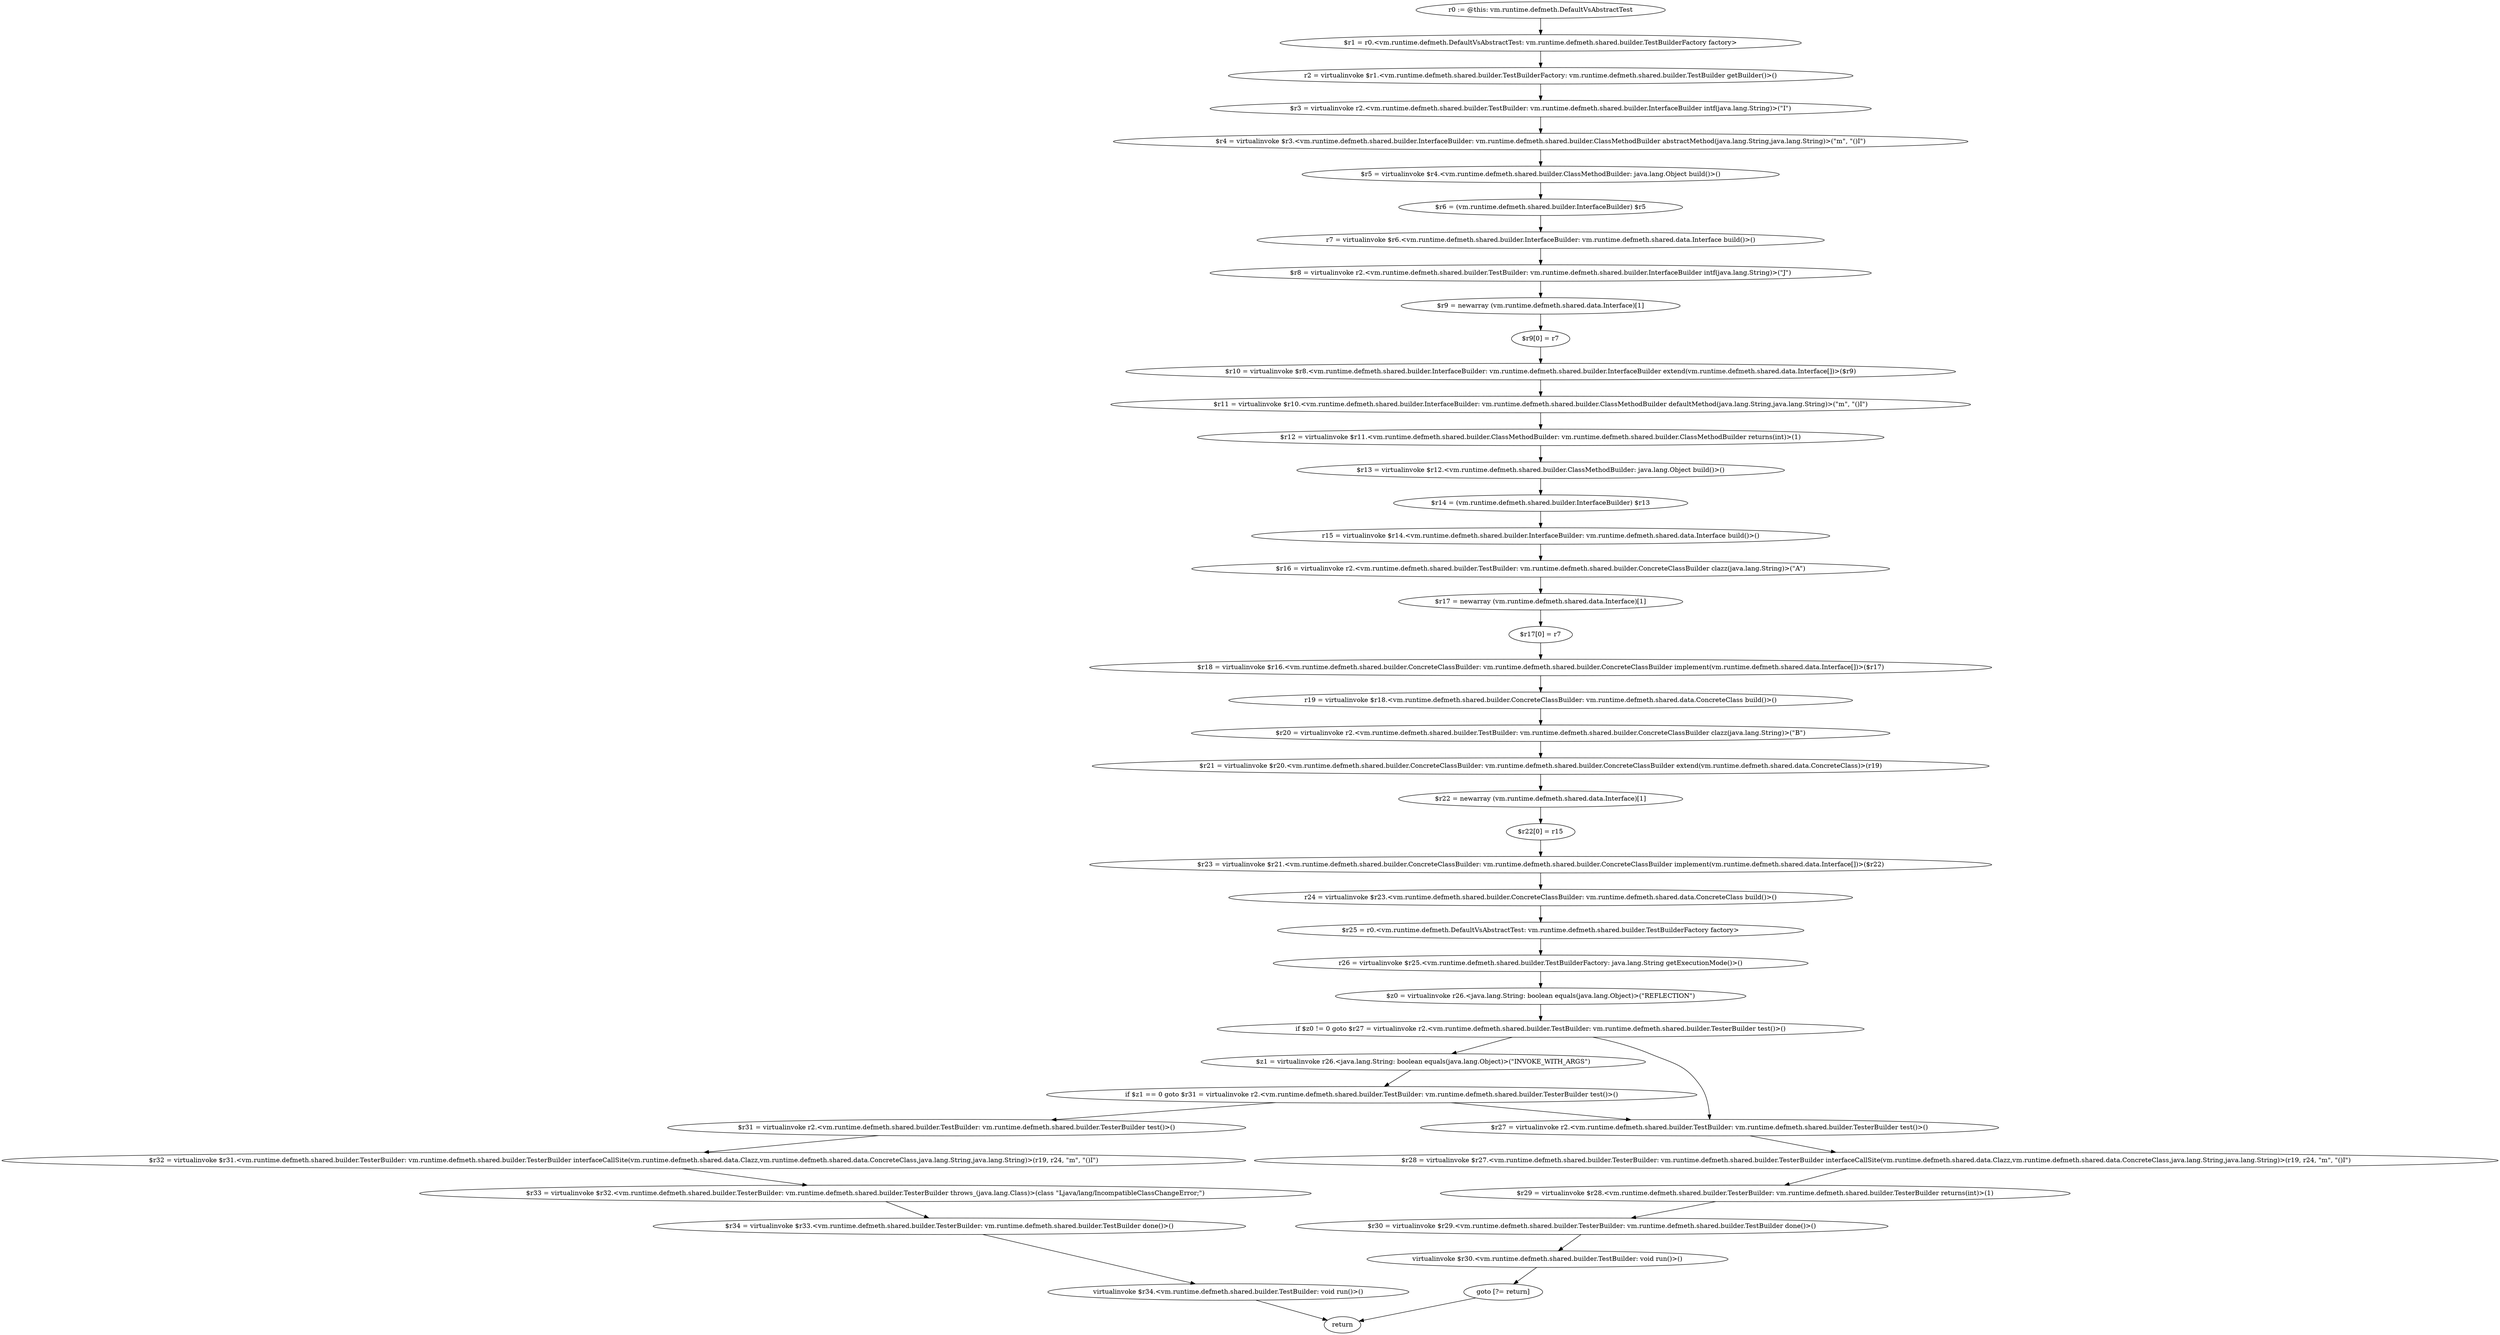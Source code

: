 digraph "unitGraph" {
    "r0 := @this: vm.runtime.defmeth.DefaultVsAbstractTest"
    "$r1 = r0.<vm.runtime.defmeth.DefaultVsAbstractTest: vm.runtime.defmeth.shared.builder.TestBuilderFactory factory>"
    "r2 = virtualinvoke $r1.<vm.runtime.defmeth.shared.builder.TestBuilderFactory: vm.runtime.defmeth.shared.builder.TestBuilder getBuilder()>()"
    "$r3 = virtualinvoke r2.<vm.runtime.defmeth.shared.builder.TestBuilder: vm.runtime.defmeth.shared.builder.InterfaceBuilder intf(java.lang.String)>(\"I\")"
    "$r4 = virtualinvoke $r3.<vm.runtime.defmeth.shared.builder.InterfaceBuilder: vm.runtime.defmeth.shared.builder.ClassMethodBuilder abstractMethod(java.lang.String,java.lang.String)>(\"m\", \"()I\")"
    "$r5 = virtualinvoke $r4.<vm.runtime.defmeth.shared.builder.ClassMethodBuilder: java.lang.Object build()>()"
    "$r6 = (vm.runtime.defmeth.shared.builder.InterfaceBuilder) $r5"
    "r7 = virtualinvoke $r6.<vm.runtime.defmeth.shared.builder.InterfaceBuilder: vm.runtime.defmeth.shared.data.Interface build()>()"
    "$r8 = virtualinvoke r2.<vm.runtime.defmeth.shared.builder.TestBuilder: vm.runtime.defmeth.shared.builder.InterfaceBuilder intf(java.lang.String)>(\"J\")"
    "$r9 = newarray (vm.runtime.defmeth.shared.data.Interface)[1]"
    "$r9[0] = r7"
    "$r10 = virtualinvoke $r8.<vm.runtime.defmeth.shared.builder.InterfaceBuilder: vm.runtime.defmeth.shared.builder.InterfaceBuilder extend(vm.runtime.defmeth.shared.data.Interface[])>($r9)"
    "$r11 = virtualinvoke $r10.<vm.runtime.defmeth.shared.builder.InterfaceBuilder: vm.runtime.defmeth.shared.builder.ClassMethodBuilder defaultMethod(java.lang.String,java.lang.String)>(\"m\", \"()I\")"
    "$r12 = virtualinvoke $r11.<vm.runtime.defmeth.shared.builder.ClassMethodBuilder: vm.runtime.defmeth.shared.builder.ClassMethodBuilder returns(int)>(1)"
    "$r13 = virtualinvoke $r12.<vm.runtime.defmeth.shared.builder.ClassMethodBuilder: java.lang.Object build()>()"
    "$r14 = (vm.runtime.defmeth.shared.builder.InterfaceBuilder) $r13"
    "r15 = virtualinvoke $r14.<vm.runtime.defmeth.shared.builder.InterfaceBuilder: vm.runtime.defmeth.shared.data.Interface build()>()"
    "$r16 = virtualinvoke r2.<vm.runtime.defmeth.shared.builder.TestBuilder: vm.runtime.defmeth.shared.builder.ConcreteClassBuilder clazz(java.lang.String)>(\"A\")"
    "$r17 = newarray (vm.runtime.defmeth.shared.data.Interface)[1]"
    "$r17[0] = r7"
    "$r18 = virtualinvoke $r16.<vm.runtime.defmeth.shared.builder.ConcreteClassBuilder: vm.runtime.defmeth.shared.builder.ConcreteClassBuilder implement(vm.runtime.defmeth.shared.data.Interface[])>($r17)"
    "r19 = virtualinvoke $r18.<vm.runtime.defmeth.shared.builder.ConcreteClassBuilder: vm.runtime.defmeth.shared.data.ConcreteClass build()>()"
    "$r20 = virtualinvoke r2.<vm.runtime.defmeth.shared.builder.TestBuilder: vm.runtime.defmeth.shared.builder.ConcreteClassBuilder clazz(java.lang.String)>(\"B\")"
    "$r21 = virtualinvoke $r20.<vm.runtime.defmeth.shared.builder.ConcreteClassBuilder: vm.runtime.defmeth.shared.builder.ConcreteClassBuilder extend(vm.runtime.defmeth.shared.data.ConcreteClass)>(r19)"
    "$r22 = newarray (vm.runtime.defmeth.shared.data.Interface)[1]"
    "$r22[0] = r15"
    "$r23 = virtualinvoke $r21.<vm.runtime.defmeth.shared.builder.ConcreteClassBuilder: vm.runtime.defmeth.shared.builder.ConcreteClassBuilder implement(vm.runtime.defmeth.shared.data.Interface[])>($r22)"
    "r24 = virtualinvoke $r23.<vm.runtime.defmeth.shared.builder.ConcreteClassBuilder: vm.runtime.defmeth.shared.data.ConcreteClass build()>()"
    "$r25 = r0.<vm.runtime.defmeth.DefaultVsAbstractTest: vm.runtime.defmeth.shared.builder.TestBuilderFactory factory>"
    "r26 = virtualinvoke $r25.<vm.runtime.defmeth.shared.builder.TestBuilderFactory: java.lang.String getExecutionMode()>()"
    "$z0 = virtualinvoke r26.<java.lang.String: boolean equals(java.lang.Object)>(\"REFLECTION\")"
    "if $z0 != 0 goto $r27 = virtualinvoke r2.<vm.runtime.defmeth.shared.builder.TestBuilder: vm.runtime.defmeth.shared.builder.TesterBuilder test()>()"
    "$z1 = virtualinvoke r26.<java.lang.String: boolean equals(java.lang.Object)>(\"INVOKE_WITH_ARGS\")"
    "if $z1 == 0 goto $r31 = virtualinvoke r2.<vm.runtime.defmeth.shared.builder.TestBuilder: vm.runtime.defmeth.shared.builder.TesterBuilder test()>()"
    "$r27 = virtualinvoke r2.<vm.runtime.defmeth.shared.builder.TestBuilder: vm.runtime.defmeth.shared.builder.TesterBuilder test()>()"
    "$r28 = virtualinvoke $r27.<vm.runtime.defmeth.shared.builder.TesterBuilder: vm.runtime.defmeth.shared.builder.TesterBuilder interfaceCallSite(vm.runtime.defmeth.shared.data.Clazz,vm.runtime.defmeth.shared.data.ConcreteClass,java.lang.String,java.lang.String)>(r19, r24, \"m\", \"()I\")"
    "$r29 = virtualinvoke $r28.<vm.runtime.defmeth.shared.builder.TesterBuilder: vm.runtime.defmeth.shared.builder.TesterBuilder returns(int)>(1)"
    "$r30 = virtualinvoke $r29.<vm.runtime.defmeth.shared.builder.TesterBuilder: vm.runtime.defmeth.shared.builder.TestBuilder done()>()"
    "virtualinvoke $r30.<vm.runtime.defmeth.shared.builder.TestBuilder: void run()>()"
    "goto [?= return]"
    "$r31 = virtualinvoke r2.<vm.runtime.defmeth.shared.builder.TestBuilder: vm.runtime.defmeth.shared.builder.TesterBuilder test()>()"
    "$r32 = virtualinvoke $r31.<vm.runtime.defmeth.shared.builder.TesterBuilder: vm.runtime.defmeth.shared.builder.TesterBuilder interfaceCallSite(vm.runtime.defmeth.shared.data.Clazz,vm.runtime.defmeth.shared.data.ConcreteClass,java.lang.String,java.lang.String)>(r19, r24, \"m\", \"()I\")"
    "$r33 = virtualinvoke $r32.<vm.runtime.defmeth.shared.builder.TesterBuilder: vm.runtime.defmeth.shared.builder.TesterBuilder throws_(java.lang.Class)>(class \"Ljava/lang/IncompatibleClassChangeError;\")"
    "$r34 = virtualinvoke $r33.<vm.runtime.defmeth.shared.builder.TesterBuilder: vm.runtime.defmeth.shared.builder.TestBuilder done()>()"
    "virtualinvoke $r34.<vm.runtime.defmeth.shared.builder.TestBuilder: void run()>()"
    "return"
    "r0 := @this: vm.runtime.defmeth.DefaultVsAbstractTest"->"$r1 = r0.<vm.runtime.defmeth.DefaultVsAbstractTest: vm.runtime.defmeth.shared.builder.TestBuilderFactory factory>";
    "$r1 = r0.<vm.runtime.defmeth.DefaultVsAbstractTest: vm.runtime.defmeth.shared.builder.TestBuilderFactory factory>"->"r2 = virtualinvoke $r1.<vm.runtime.defmeth.shared.builder.TestBuilderFactory: vm.runtime.defmeth.shared.builder.TestBuilder getBuilder()>()";
    "r2 = virtualinvoke $r1.<vm.runtime.defmeth.shared.builder.TestBuilderFactory: vm.runtime.defmeth.shared.builder.TestBuilder getBuilder()>()"->"$r3 = virtualinvoke r2.<vm.runtime.defmeth.shared.builder.TestBuilder: vm.runtime.defmeth.shared.builder.InterfaceBuilder intf(java.lang.String)>(\"I\")";
    "$r3 = virtualinvoke r2.<vm.runtime.defmeth.shared.builder.TestBuilder: vm.runtime.defmeth.shared.builder.InterfaceBuilder intf(java.lang.String)>(\"I\")"->"$r4 = virtualinvoke $r3.<vm.runtime.defmeth.shared.builder.InterfaceBuilder: vm.runtime.defmeth.shared.builder.ClassMethodBuilder abstractMethod(java.lang.String,java.lang.String)>(\"m\", \"()I\")";
    "$r4 = virtualinvoke $r3.<vm.runtime.defmeth.shared.builder.InterfaceBuilder: vm.runtime.defmeth.shared.builder.ClassMethodBuilder abstractMethod(java.lang.String,java.lang.String)>(\"m\", \"()I\")"->"$r5 = virtualinvoke $r4.<vm.runtime.defmeth.shared.builder.ClassMethodBuilder: java.lang.Object build()>()";
    "$r5 = virtualinvoke $r4.<vm.runtime.defmeth.shared.builder.ClassMethodBuilder: java.lang.Object build()>()"->"$r6 = (vm.runtime.defmeth.shared.builder.InterfaceBuilder) $r5";
    "$r6 = (vm.runtime.defmeth.shared.builder.InterfaceBuilder) $r5"->"r7 = virtualinvoke $r6.<vm.runtime.defmeth.shared.builder.InterfaceBuilder: vm.runtime.defmeth.shared.data.Interface build()>()";
    "r7 = virtualinvoke $r6.<vm.runtime.defmeth.shared.builder.InterfaceBuilder: vm.runtime.defmeth.shared.data.Interface build()>()"->"$r8 = virtualinvoke r2.<vm.runtime.defmeth.shared.builder.TestBuilder: vm.runtime.defmeth.shared.builder.InterfaceBuilder intf(java.lang.String)>(\"J\")";
    "$r8 = virtualinvoke r2.<vm.runtime.defmeth.shared.builder.TestBuilder: vm.runtime.defmeth.shared.builder.InterfaceBuilder intf(java.lang.String)>(\"J\")"->"$r9 = newarray (vm.runtime.defmeth.shared.data.Interface)[1]";
    "$r9 = newarray (vm.runtime.defmeth.shared.data.Interface)[1]"->"$r9[0] = r7";
    "$r9[0] = r7"->"$r10 = virtualinvoke $r8.<vm.runtime.defmeth.shared.builder.InterfaceBuilder: vm.runtime.defmeth.shared.builder.InterfaceBuilder extend(vm.runtime.defmeth.shared.data.Interface[])>($r9)";
    "$r10 = virtualinvoke $r8.<vm.runtime.defmeth.shared.builder.InterfaceBuilder: vm.runtime.defmeth.shared.builder.InterfaceBuilder extend(vm.runtime.defmeth.shared.data.Interface[])>($r9)"->"$r11 = virtualinvoke $r10.<vm.runtime.defmeth.shared.builder.InterfaceBuilder: vm.runtime.defmeth.shared.builder.ClassMethodBuilder defaultMethod(java.lang.String,java.lang.String)>(\"m\", \"()I\")";
    "$r11 = virtualinvoke $r10.<vm.runtime.defmeth.shared.builder.InterfaceBuilder: vm.runtime.defmeth.shared.builder.ClassMethodBuilder defaultMethod(java.lang.String,java.lang.String)>(\"m\", \"()I\")"->"$r12 = virtualinvoke $r11.<vm.runtime.defmeth.shared.builder.ClassMethodBuilder: vm.runtime.defmeth.shared.builder.ClassMethodBuilder returns(int)>(1)";
    "$r12 = virtualinvoke $r11.<vm.runtime.defmeth.shared.builder.ClassMethodBuilder: vm.runtime.defmeth.shared.builder.ClassMethodBuilder returns(int)>(1)"->"$r13 = virtualinvoke $r12.<vm.runtime.defmeth.shared.builder.ClassMethodBuilder: java.lang.Object build()>()";
    "$r13 = virtualinvoke $r12.<vm.runtime.defmeth.shared.builder.ClassMethodBuilder: java.lang.Object build()>()"->"$r14 = (vm.runtime.defmeth.shared.builder.InterfaceBuilder) $r13";
    "$r14 = (vm.runtime.defmeth.shared.builder.InterfaceBuilder) $r13"->"r15 = virtualinvoke $r14.<vm.runtime.defmeth.shared.builder.InterfaceBuilder: vm.runtime.defmeth.shared.data.Interface build()>()";
    "r15 = virtualinvoke $r14.<vm.runtime.defmeth.shared.builder.InterfaceBuilder: vm.runtime.defmeth.shared.data.Interface build()>()"->"$r16 = virtualinvoke r2.<vm.runtime.defmeth.shared.builder.TestBuilder: vm.runtime.defmeth.shared.builder.ConcreteClassBuilder clazz(java.lang.String)>(\"A\")";
    "$r16 = virtualinvoke r2.<vm.runtime.defmeth.shared.builder.TestBuilder: vm.runtime.defmeth.shared.builder.ConcreteClassBuilder clazz(java.lang.String)>(\"A\")"->"$r17 = newarray (vm.runtime.defmeth.shared.data.Interface)[1]";
    "$r17 = newarray (vm.runtime.defmeth.shared.data.Interface)[1]"->"$r17[0] = r7";
    "$r17[0] = r7"->"$r18 = virtualinvoke $r16.<vm.runtime.defmeth.shared.builder.ConcreteClassBuilder: vm.runtime.defmeth.shared.builder.ConcreteClassBuilder implement(vm.runtime.defmeth.shared.data.Interface[])>($r17)";
    "$r18 = virtualinvoke $r16.<vm.runtime.defmeth.shared.builder.ConcreteClassBuilder: vm.runtime.defmeth.shared.builder.ConcreteClassBuilder implement(vm.runtime.defmeth.shared.data.Interface[])>($r17)"->"r19 = virtualinvoke $r18.<vm.runtime.defmeth.shared.builder.ConcreteClassBuilder: vm.runtime.defmeth.shared.data.ConcreteClass build()>()";
    "r19 = virtualinvoke $r18.<vm.runtime.defmeth.shared.builder.ConcreteClassBuilder: vm.runtime.defmeth.shared.data.ConcreteClass build()>()"->"$r20 = virtualinvoke r2.<vm.runtime.defmeth.shared.builder.TestBuilder: vm.runtime.defmeth.shared.builder.ConcreteClassBuilder clazz(java.lang.String)>(\"B\")";
    "$r20 = virtualinvoke r2.<vm.runtime.defmeth.shared.builder.TestBuilder: vm.runtime.defmeth.shared.builder.ConcreteClassBuilder clazz(java.lang.String)>(\"B\")"->"$r21 = virtualinvoke $r20.<vm.runtime.defmeth.shared.builder.ConcreteClassBuilder: vm.runtime.defmeth.shared.builder.ConcreteClassBuilder extend(vm.runtime.defmeth.shared.data.ConcreteClass)>(r19)";
    "$r21 = virtualinvoke $r20.<vm.runtime.defmeth.shared.builder.ConcreteClassBuilder: vm.runtime.defmeth.shared.builder.ConcreteClassBuilder extend(vm.runtime.defmeth.shared.data.ConcreteClass)>(r19)"->"$r22 = newarray (vm.runtime.defmeth.shared.data.Interface)[1]";
    "$r22 = newarray (vm.runtime.defmeth.shared.data.Interface)[1]"->"$r22[0] = r15";
    "$r22[0] = r15"->"$r23 = virtualinvoke $r21.<vm.runtime.defmeth.shared.builder.ConcreteClassBuilder: vm.runtime.defmeth.shared.builder.ConcreteClassBuilder implement(vm.runtime.defmeth.shared.data.Interface[])>($r22)";
    "$r23 = virtualinvoke $r21.<vm.runtime.defmeth.shared.builder.ConcreteClassBuilder: vm.runtime.defmeth.shared.builder.ConcreteClassBuilder implement(vm.runtime.defmeth.shared.data.Interface[])>($r22)"->"r24 = virtualinvoke $r23.<vm.runtime.defmeth.shared.builder.ConcreteClassBuilder: vm.runtime.defmeth.shared.data.ConcreteClass build()>()";
    "r24 = virtualinvoke $r23.<vm.runtime.defmeth.shared.builder.ConcreteClassBuilder: vm.runtime.defmeth.shared.data.ConcreteClass build()>()"->"$r25 = r0.<vm.runtime.defmeth.DefaultVsAbstractTest: vm.runtime.defmeth.shared.builder.TestBuilderFactory factory>";
    "$r25 = r0.<vm.runtime.defmeth.DefaultVsAbstractTest: vm.runtime.defmeth.shared.builder.TestBuilderFactory factory>"->"r26 = virtualinvoke $r25.<vm.runtime.defmeth.shared.builder.TestBuilderFactory: java.lang.String getExecutionMode()>()";
    "r26 = virtualinvoke $r25.<vm.runtime.defmeth.shared.builder.TestBuilderFactory: java.lang.String getExecutionMode()>()"->"$z0 = virtualinvoke r26.<java.lang.String: boolean equals(java.lang.Object)>(\"REFLECTION\")";
    "$z0 = virtualinvoke r26.<java.lang.String: boolean equals(java.lang.Object)>(\"REFLECTION\")"->"if $z0 != 0 goto $r27 = virtualinvoke r2.<vm.runtime.defmeth.shared.builder.TestBuilder: vm.runtime.defmeth.shared.builder.TesterBuilder test()>()";
    "if $z0 != 0 goto $r27 = virtualinvoke r2.<vm.runtime.defmeth.shared.builder.TestBuilder: vm.runtime.defmeth.shared.builder.TesterBuilder test()>()"->"$z1 = virtualinvoke r26.<java.lang.String: boolean equals(java.lang.Object)>(\"INVOKE_WITH_ARGS\")";
    "if $z0 != 0 goto $r27 = virtualinvoke r2.<vm.runtime.defmeth.shared.builder.TestBuilder: vm.runtime.defmeth.shared.builder.TesterBuilder test()>()"->"$r27 = virtualinvoke r2.<vm.runtime.defmeth.shared.builder.TestBuilder: vm.runtime.defmeth.shared.builder.TesterBuilder test()>()";
    "$z1 = virtualinvoke r26.<java.lang.String: boolean equals(java.lang.Object)>(\"INVOKE_WITH_ARGS\")"->"if $z1 == 0 goto $r31 = virtualinvoke r2.<vm.runtime.defmeth.shared.builder.TestBuilder: vm.runtime.defmeth.shared.builder.TesterBuilder test()>()";
    "if $z1 == 0 goto $r31 = virtualinvoke r2.<vm.runtime.defmeth.shared.builder.TestBuilder: vm.runtime.defmeth.shared.builder.TesterBuilder test()>()"->"$r27 = virtualinvoke r2.<vm.runtime.defmeth.shared.builder.TestBuilder: vm.runtime.defmeth.shared.builder.TesterBuilder test()>()";
    "if $z1 == 0 goto $r31 = virtualinvoke r2.<vm.runtime.defmeth.shared.builder.TestBuilder: vm.runtime.defmeth.shared.builder.TesterBuilder test()>()"->"$r31 = virtualinvoke r2.<vm.runtime.defmeth.shared.builder.TestBuilder: vm.runtime.defmeth.shared.builder.TesterBuilder test()>()";
    "$r27 = virtualinvoke r2.<vm.runtime.defmeth.shared.builder.TestBuilder: vm.runtime.defmeth.shared.builder.TesterBuilder test()>()"->"$r28 = virtualinvoke $r27.<vm.runtime.defmeth.shared.builder.TesterBuilder: vm.runtime.defmeth.shared.builder.TesterBuilder interfaceCallSite(vm.runtime.defmeth.shared.data.Clazz,vm.runtime.defmeth.shared.data.ConcreteClass,java.lang.String,java.lang.String)>(r19, r24, \"m\", \"()I\")";
    "$r28 = virtualinvoke $r27.<vm.runtime.defmeth.shared.builder.TesterBuilder: vm.runtime.defmeth.shared.builder.TesterBuilder interfaceCallSite(vm.runtime.defmeth.shared.data.Clazz,vm.runtime.defmeth.shared.data.ConcreteClass,java.lang.String,java.lang.String)>(r19, r24, \"m\", \"()I\")"->"$r29 = virtualinvoke $r28.<vm.runtime.defmeth.shared.builder.TesterBuilder: vm.runtime.defmeth.shared.builder.TesterBuilder returns(int)>(1)";
    "$r29 = virtualinvoke $r28.<vm.runtime.defmeth.shared.builder.TesterBuilder: vm.runtime.defmeth.shared.builder.TesterBuilder returns(int)>(1)"->"$r30 = virtualinvoke $r29.<vm.runtime.defmeth.shared.builder.TesterBuilder: vm.runtime.defmeth.shared.builder.TestBuilder done()>()";
    "$r30 = virtualinvoke $r29.<vm.runtime.defmeth.shared.builder.TesterBuilder: vm.runtime.defmeth.shared.builder.TestBuilder done()>()"->"virtualinvoke $r30.<vm.runtime.defmeth.shared.builder.TestBuilder: void run()>()";
    "virtualinvoke $r30.<vm.runtime.defmeth.shared.builder.TestBuilder: void run()>()"->"goto [?= return]";
    "goto [?= return]"->"return";
    "$r31 = virtualinvoke r2.<vm.runtime.defmeth.shared.builder.TestBuilder: vm.runtime.defmeth.shared.builder.TesterBuilder test()>()"->"$r32 = virtualinvoke $r31.<vm.runtime.defmeth.shared.builder.TesterBuilder: vm.runtime.defmeth.shared.builder.TesterBuilder interfaceCallSite(vm.runtime.defmeth.shared.data.Clazz,vm.runtime.defmeth.shared.data.ConcreteClass,java.lang.String,java.lang.String)>(r19, r24, \"m\", \"()I\")";
    "$r32 = virtualinvoke $r31.<vm.runtime.defmeth.shared.builder.TesterBuilder: vm.runtime.defmeth.shared.builder.TesterBuilder interfaceCallSite(vm.runtime.defmeth.shared.data.Clazz,vm.runtime.defmeth.shared.data.ConcreteClass,java.lang.String,java.lang.String)>(r19, r24, \"m\", \"()I\")"->"$r33 = virtualinvoke $r32.<vm.runtime.defmeth.shared.builder.TesterBuilder: vm.runtime.defmeth.shared.builder.TesterBuilder throws_(java.lang.Class)>(class \"Ljava/lang/IncompatibleClassChangeError;\")";
    "$r33 = virtualinvoke $r32.<vm.runtime.defmeth.shared.builder.TesterBuilder: vm.runtime.defmeth.shared.builder.TesterBuilder throws_(java.lang.Class)>(class \"Ljava/lang/IncompatibleClassChangeError;\")"->"$r34 = virtualinvoke $r33.<vm.runtime.defmeth.shared.builder.TesterBuilder: vm.runtime.defmeth.shared.builder.TestBuilder done()>()";
    "$r34 = virtualinvoke $r33.<vm.runtime.defmeth.shared.builder.TesterBuilder: vm.runtime.defmeth.shared.builder.TestBuilder done()>()"->"virtualinvoke $r34.<vm.runtime.defmeth.shared.builder.TestBuilder: void run()>()";
    "virtualinvoke $r34.<vm.runtime.defmeth.shared.builder.TestBuilder: void run()>()"->"return";
}
